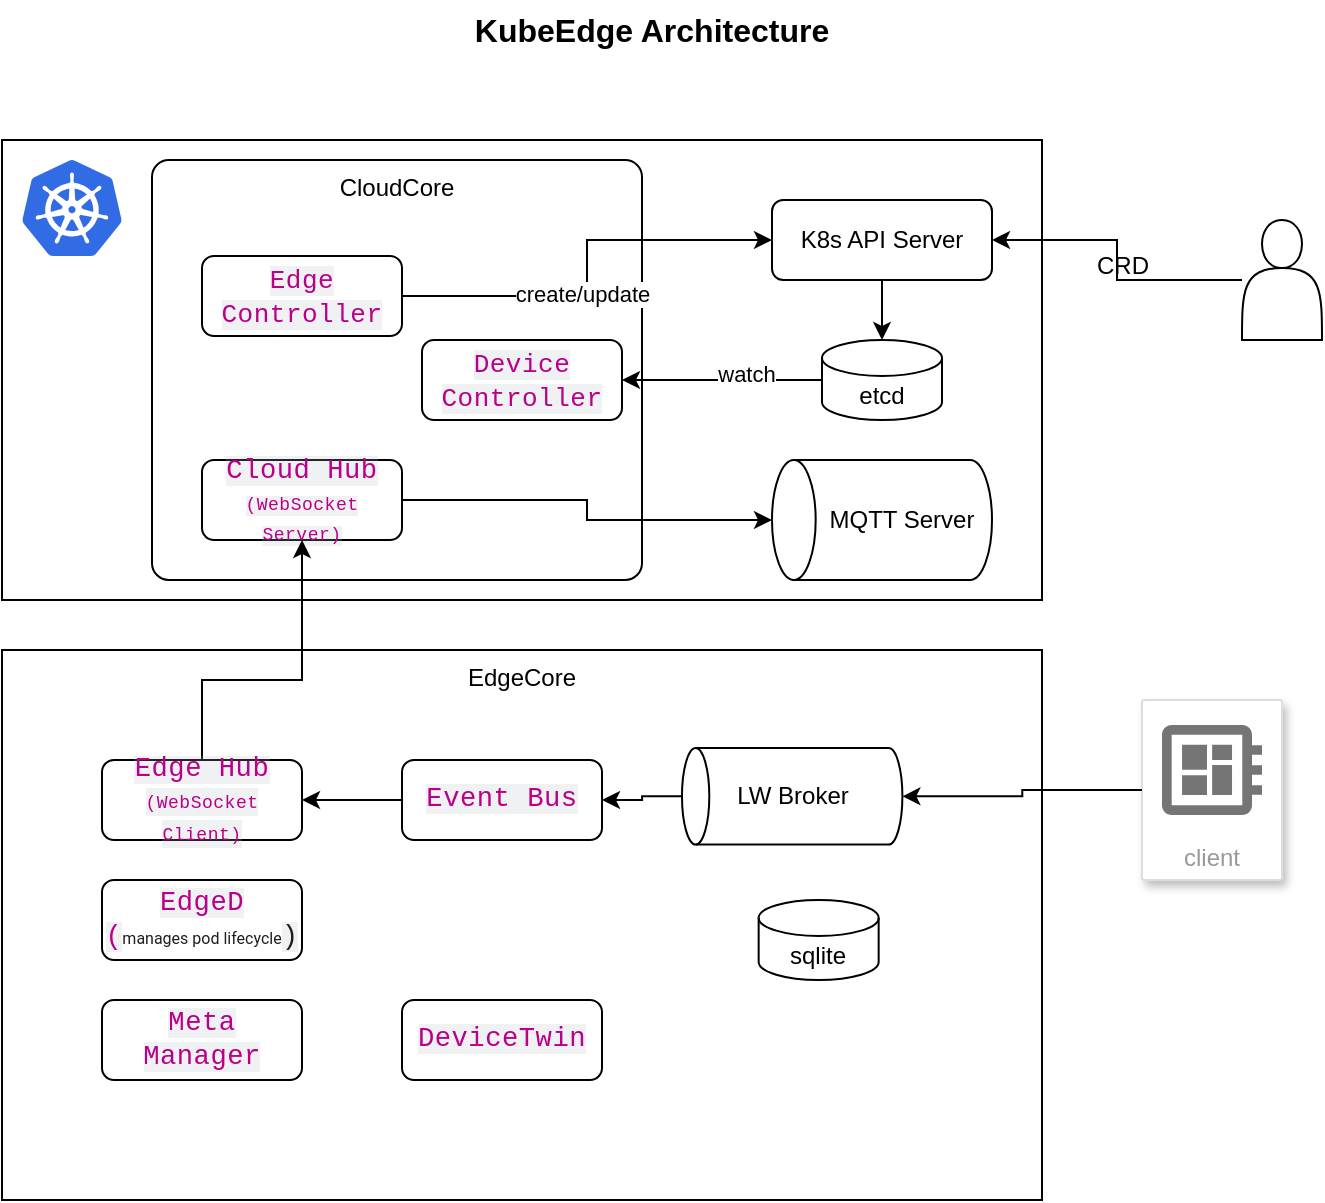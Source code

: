 <mxfile version="28.1.1">
  <diagram name="Page-1" id="Kl7iuOKc_XEdfUBPpo8f">
    <mxGraphModel dx="925" dy="551" grid="1" gridSize="10" guides="1" tooltips="1" connect="1" arrows="1" fold="1" page="1" pageScale="1" pageWidth="850" pageHeight="1100" math="0" shadow="0">
      <root>
        <mxCell id="0" />
        <mxCell id="1" parent="0" />
        <mxCell id="62GbrE6TORd7xZNesTIv-1" value="" style="rounded=1;whiteSpace=wrap;html=1;fillColor=none;arcSize=0;" parent="1" vertex="1">
          <mxGeometry x="100" y="100" width="520" height="230" as="geometry" />
        </mxCell>
        <mxCell id="62GbrE6TORd7xZNesTIv-2" value="" style="image;sketch=0;aspect=fixed;html=1;points=[];align=center;fontSize=12;image=img/lib/mscae/Kubernetes.svg;" parent="1" vertex="1">
          <mxGeometry x="110" y="110" width="50" height="48" as="geometry" />
        </mxCell>
        <mxCell id="62GbrE6TORd7xZNesTIv-3" value="CloudCore" style="rounded=1;whiteSpace=wrap;html=1;fillColor=none;arcSize=4;verticalAlign=top;" parent="1" vertex="1">
          <mxGeometry x="175" y="110" width="245" height="210" as="geometry" />
        </mxCell>
        <mxCell id="62GbrE6TORd7xZNesTIv-4" value="KubeEdge Architecture" style="text;html=1;align=center;verticalAlign=middle;whiteSpace=wrap;rounded=0;fontStyle=1;fontSize=16;" parent="1" vertex="1">
          <mxGeometry x="310" y="30" width="230" height="30" as="geometry" />
        </mxCell>
        <mxCell id="62GbrE6TORd7xZNesTIv-8" value="EdgeCore" style="rounded=1;whiteSpace=wrap;html=1;fillColor=none;arcSize=0;verticalAlign=top;" parent="1" vertex="1">
          <mxGeometry x="100" y="355" width="520" height="275" as="geometry" />
        </mxCell>
        <mxCell id="62GbrE6TORd7xZNesTIv-9" value="&lt;div style=&quot;&quot;&gt;&lt;font color=&quot;rgba(0, 0, 0, 0.88)&quot; face=&quot;ui-monospace, SFMono-Regular, SF Mono, Menlo, Consolas, Liberation Mono, monospace&quot;&gt;&lt;span style=&quot;font-size: 13.6px; letter-spacing: 0.25px; white-space-collapse: preserve-breaks; background-color: rgba(175, 184, 193, 0.2);&quot;&gt;Cloud Hub&lt;br&gt;&lt;/span&gt;&lt;/font&gt;&lt;/div&gt;&lt;div style=&quot;&quot;&gt;&lt;font color=&quot;rgba(0, 0, 0, 0.88)&quot; face=&quot;ui-monospace, SFMono-Regular, SF Mono, Menlo, Consolas, Liberation Mono, monospace&quot; style=&quot;font-size: 9px;&quot;&gt;&lt;span style=&quot;letter-spacing: 0.25px; white-space-collapse: preserve-breaks; background-color: rgba(175, 184, 193, 0.2);&quot;&gt;(WebSocket Server)&lt;/span&gt;&lt;/font&gt;&lt;/div&gt;" style="rounded=1;whiteSpace=wrap;html=1;align=center;" parent="1" vertex="1">
          <mxGeometry x="200" y="260" width="100" height="40" as="geometry" />
        </mxCell>
        <mxCell id="62GbrE6TORd7xZNesTIv-31" style="edgeStyle=orthogonalEdgeStyle;rounded=0;orthogonalLoop=1;jettySize=auto;html=1;entryX=0.5;entryY=1;entryDx=0;entryDy=0;" parent="1" source="62GbrE6TORd7xZNesTIv-10" target="62GbrE6TORd7xZNesTIv-9" edge="1">
          <mxGeometry relative="1" as="geometry">
            <Array as="points">
              <mxPoint x="200" y="370" />
              <mxPoint x="250" y="370" />
            </Array>
          </mxGeometry>
        </mxCell>
        <mxCell id="62GbrE6TORd7xZNesTIv-10" value="&lt;div style=&quot;&quot;&gt;&lt;font color=&quot;rgba(0, 0, 0, 0.88)&quot; face=&quot;ui-monospace, SFMono-Regular, SF Mono, Menlo, Consolas, Liberation Mono, monospace&quot;&gt;&lt;span style=&quot;letter-spacing: 0.25px; white-space-collapse: preserve-breaks; background-color: rgba(175, 184, 193, 0.2);&quot;&gt;&lt;span style=&quot;font-size: 13.6px;&quot;&gt;Edge Hub&lt;br&gt;&lt;/span&gt;&lt;font style=&quot;font-size: 9px;&quot;&gt;(WebSocket Client)&lt;/font&gt;&lt;/span&gt;&lt;/font&gt;&lt;/div&gt;" style="rounded=1;whiteSpace=wrap;html=1;align=center;" parent="1" vertex="1">
          <mxGeometry x="150" y="410" width="100" height="40" as="geometry" />
        </mxCell>
        <mxCell id="62GbrE6TORd7xZNesTIv-14" style="edgeStyle=orthogonalEdgeStyle;rounded=0;orthogonalLoop=1;jettySize=auto;html=1;entryX=0;entryY=0.5;entryDx=0;entryDy=0;" parent="1" source="62GbrE6TORd7xZNesTIv-12" target="62GbrE6TORd7xZNesTIv-13" edge="1">
          <mxGeometry relative="1" as="geometry" />
        </mxCell>
        <mxCell id="62GbrE6TORd7xZNesTIv-21" value="create/update" style="edgeLabel;html=1;align=center;verticalAlign=middle;resizable=0;points=[];" parent="62GbrE6TORd7xZNesTIv-14" vertex="1" connectable="0">
          <mxGeometry x="-0.155" y="1" relative="1" as="geometry">
            <mxPoint as="offset" />
          </mxGeometry>
        </mxCell>
        <mxCell id="62GbrE6TORd7xZNesTIv-12" value="&lt;div&gt;&lt;font color=&quot;rgba(0, 0, 0, 0.88)&quot; face=&quot;ui-monospace, SFMono-Regular, SF Mono, Menlo, Consolas, Liberation Mono, monospace&quot;&gt;&lt;span style=&quot;letter-spacing: 0.25px; white-space-collapse: preserve-breaks; background-color: rgba(175, 184, 193, 0.2);&quot;&gt;Edge&lt;br/&gt;Controller&lt;/span&gt;&lt;/font&gt;&lt;/div&gt;" style="rounded=1;whiteSpace=wrap;html=1;align=center;fontSize=13;" parent="1" vertex="1">
          <mxGeometry x="200" y="158" width="100" height="40" as="geometry" />
        </mxCell>
        <mxCell id="62GbrE6TORd7xZNesTIv-13" value="K8s API Server" style="rounded=1;whiteSpace=wrap;html=1;arcSize=14;" parent="1" vertex="1">
          <mxGeometry x="485" y="130" width="110" height="40" as="geometry" />
        </mxCell>
        <mxCell id="62GbrE6TORd7xZNesTIv-15" value="&lt;div&gt;&lt;font color=&quot;rgba(0, 0, 0, 0.88)&quot; face=&quot;ui-monospace, SFMono-Regular, SF Mono, Menlo, Consolas, Liberation Mono, monospace&quot;&gt;&lt;span style=&quot;letter-spacing: 0.25px; white-space-collapse: preserve-breaks; background-color: rgba(175, 184, 193, 0.2);&quot;&gt;Device&lt;br&gt;Controller&lt;/span&gt;&lt;/font&gt;&lt;/div&gt;" style="rounded=1;whiteSpace=wrap;html=1;align=center;fontSize=13;" parent="1" vertex="1">
          <mxGeometry x="310" y="200" width="100" height="40" as="geometry" />
        </mxCell>
        <mxCell id="62GbrE6TORd7xZNesTIv-16" value="" style="group" parent="1" vertex="1" connectable="0">
          <mxGeometry x="485" y="260" width="110" height="60" as="geometry" />
        </mxCell>
        <mxCell id="62GbrE6TORd7xZNesTIv-6" value="" style="shape=cylinder3;whiteSpace=wrap;html=1;boundedLbl=1;backgroundOutline=1;size=10.919;rotation=-90;" parent="62GbrE6TORd7xZNesTIv-16" vertex="1">
          <mxGeometry x="25" y="-25" width="60" height="110" as="geometry" />
        </mxCell>
        <mxCell id="62GbrE6TORd7xZNesTIv-7" value="MQTT Server" style="text;html=1;align=center;verticalAlign=middle;whiteSpace=wrap;rounded=0;" parent="62GbrE6TORd7xZNesTIv-16" vertex="1">
          <mxGeometry x="25" y="15" width="80" height="30" as="geometry" />
        </mxCell>
        <mxCell id="62GbrE6TORd7xZNesTIv-19" style="edgeStyle=orthogonalEdgeStyle;rounded=0;orthogonalLoop=1;jettySize=auto;html=1;entryX=1;entryY=0.5;entryDx=0;entryDy=0;" parent="1" source="62GbrE6TORd7xZNesTIv-17" target="62GbrE6TORd7xZNesTIv-15" edge="1">
          <mxGeometry relative="1" as="geometry">
            <Array as="points">
              <mxPoint x="440" y="220" />
              <mxPoint x="440" y="220" />
            </Array>
          </mxGeometry>
        </mxCell>
        <mxCell id="62GbrE6TORd7xZNesTIv-20" value="watch" style="edgeLabel;html=1;align=center;verticalAlign=middle;resizable=0;points=[];" parent="62GbrE6TORd7xZNesTIv-19" vertex="1" connectable="0">
          <mxGeometry x="-0.237" y="-3" relative="1" as="geometry">
            <mxPoint as="offset" />
          </mxGeometry>
        </mxCell>
        <mxCell id="62GbrE6TORd7xZNesTIv-17" value="etcd" style="shape=cylinder3;whiteSpace=wrap;html=1;boundedLbl=1;backgroundOutline=1;size=8.981;" parent="1" vertex="1">
          <mxGeometry x="510" y="200" width="60" height="40" as="geometry" />
        </mxCell>
        <mxCell id="62GbrE6TORd7xZNesTIv-18" style="edgeStyle=orthogonalEdgeStyle;rounded=0;orthogonalLoop=1;jettySize=auto;html=1;entryX=0.5;entryY=0;entryDx=0;entryDy=0;entryPerimeter=0;" parent="1" source="62GbrE6TORd7xZNesTIv-13" target="62GbrE6TORd7xZNesTIv-17" edge="1">
          <mxGeometry relative="1" as="geometry" />
        </mxCell>
        <mxCell id="62GbrE6TORd7xZNesTIv-22" style="edgeStyle=orthogonalEdgeStyle;rounded=0;orthogonalLoop=1;jettySize=auto;html=1;entryX=0.5;entryY=0;entryDx=0;entryDy=0;entryPerimeter=0;" parent="1" source="62GbrE6TORd7xZNesTIv-9" target="62GbrE6TORd7xZNesTIv-6" edge="1">
          <mxGeometry relative="1" as="geometry" />
        </mxCell>
        <mxCell id="62GbrE6TORd7xZNesTIv-32" style="edgeStyle=orthogonalEdgeStyle;rounded=0;orthogonalLoop=1;jettySize=auto;html=1;" parent="1" source="62GbrE6TORd7xZNesTIv-23" target="62GbrE6TORd7xZNesTIv-10" edge="1">
          <mxGeometry relative="1" as="geometry" />
        </mxCell>
        <mxCell id="62GbrE6TORd7xZNesTIv-23" value="&lt;div style=&quot;&quot;&gt;&lt;font face=&quot;ui-monospace, SFMono-Regular, SF Mono, Menlo, Consolas, Liberation Mono, monospace&quot; color=&quot;rgba(0, 0, 0, 0.88)&quot;&gt;&lt;span style=&quot;font-size: 13.6px; letter-spacing: 0.25px; white-space-collapse: preserve-breaks; background-color: rgba(175, 184, 193, 0.2);&quot;&gt;Event Bus&lt;/span&gt;&lt;/font&gt;&lt;/div&gt;" style="rounded=1;whiteSpace=wrap;html=1;align=center;" parent="1" vertex="1">
          <mxGeometry x="300" y="410" width="100" height="40" as="geometry" />
        </mxCell>
        <mxCell id="62GbrE6TORd7xZNesTIv-24" value="&lt;div style=&quot;&quot;&gt;&lt;font face=&quot;ui-monospace, SFMono-Regular, SF Mono, Menlo, Consolas, Liberation Mono, monospace&quot; color=&quot;rgba(0, 0, 0, 0.88)&quot;&gt;&lt;span style=&quot;font-size: 13.6px; letter-spacing: 0.25px; white-space-collapse: preserve-breaks; background-color: rgba(175, 184, 193, 0.2);&quot;&gt;DeviceTwin&lt;/span&gt;&lt;/font&gt;&lt;/div&gt;" style="rounded=1;whiteSpace=wrap;html=1;align=center;" parent="1" vertex="1">
          <mxGeometry x="300" y="530" width="100" height="40" as="geometry" />
        </mxCell>
        <mxCell id="62GbrE6TORd7xZNesTIv-25" value="sqlite" style="shape=cylinder3;whiteSpace=wrap;html=1;boundedLbl=1;backgroundOutline=1;size=8.981;" parent="1" vertex="1">
          <mxGeometry x="478.33" y="480" width="60" height="40" as="geometry" />
        </mxCell>
        <mxCell id="62GbrE6TORd7xZNesTIv-26" value="&lt;div style=&quot;&quot;&gt;&lt;font face=&quot;ui-monospace, SFMono-Regular, SF Mono, Menlo, Consolas, Liberation Mono, monospace&quot; color=&quot;rgba(0, 0, 0, 0.88)&quot;&gt;&lt;span style=&quot;font-size: 13.6px; letter-spacing: 0.25px; white-space-collapse: preserve-breaks; background-color: rgba(175, 184, 193, 0.2);&quot;&gt;EdgeD&lt;/span&gt;&lt;/font&gt;&lt;/div&gt;&lt;div style=&quot;&quot;&gt;&lt;font face=&quot;ui-monospace, SFMono-Regular, SF Mono, Menlo, Consolas, Liberation Mono, monospace&quot; color=&quot;rgba(0, 0, 0, 0.88)&quot;&gt;&lt;span style=&quot;font-size: 13.6px; letter-spacing: 0.25px; white-space-collapse: preserve-breaks; background-color: rgba(175, 184, 193, 0.2);&quot;&gt;(&lt;/span&gt;&lt;/font&gt;&lt;span style=&quot;color: rgb(28, 30, 33); font-family: Roboto, sans-serif; text-align: start; background-color: transparent;&quot;&gt;&lt;font style=&quot;font-size: 8px;&quot;&gt;manages pod lifecycle&lt;/font&gt;&lt;/span&gt;&lt;span style=&quot;background-color: light-dark(rgba(175, 184, 193, 0.2), rgb(73, 81, 89)); font-size: 13.6px; letter-spacing: 0.25px; white-space-collapse: preserve-breaks; color: light-dark(rgba(0, 0, 0, 0.88), rgb(237, 237, 237)); font-family: ui-monospace, SFMono-Regular, &amp;quot;SF Mono&amp;quot;, Menlo, Consolas, &amp;quot;Liberation Mono&amp;quot;, monospace;&quot;&gt;)&lt;/span&gt;&lt;/div&gt;" style="rounded=1;whiteSpace=wrap;html=1;align=center;" parent="1" vertex="1">
          <mxGeometry x="150" y="470" width="100" height="40" as="geometry" />
        </mxCell>
        <mxCell id="62GbrE6TORd7xZNesTIv-27" value="&lt;div style=&quot;&quot;&gt;&lt;font face=&quot;ui-monospace, SFMono-Regular, SF Mono, Menlo, Consolas, Liberation Mono, monospace&quot; color=&quot;rgba(0, 0, 0, 0.88)&quot;&gt;&lt;span style=&quot;font-size: 13.6px; letter-spacing: 0.25px; white-space-collapse: preserve-breaks; background-color: rgba(175, 184, 193, 0.2);&quot;&gt;Meta Manager&lt;/span&gt;&lt;/font&gt;&lt;/div&gt;" style="rounded=1;whiteSpace=wrap;html=1;align=center;" parent="1" vertex="1">
          <mxGeometry x="150" y="530" width="100" height="40" as="geometry" />
        </mxCell>
        <mxCell id="62GbrE6TORd7xZNesTIv-29" style="edgeStyle=orthogonalEdgeStyle;rounded=0;orthogonalLoop=1;jettySize=auto;html=1;entryX=1;entryY=0.5;entryDx=0;entryDy=0;" parent="1" source="62GbrE6TORd7xZNesTIv-28" target="62GbrE6TORd7xZNesTIv-13" edge="1">
          <mxGeometry relative="1" as="geometry" />
        </mxCell>
        <mxCell id="62GbrE6TORd7xZNesTIv-28" value="" style="shape=actor;whiteSpace=wrap;html=1;" parent="1" vertex="1">
          <mxGeometry x="720" y="140" width="40" height="60" as="geometry" />
        </mxCell>
        <mxCell id="62GbrE6TORd7xZNesTIv-30" value="CRD" style="text;html=1;align=center;verticalAlign=middle;resizable=0;points=[];autosize=1;strokeColor=none;fillColor=none;" parent="1" vertex="1">
          <mxGeometry x="635" y="148" width="50" height="30" as="geometry" />
        </mxCell>
        <mxCell id="62GbrE6TORd7xZNesTIv-36" value="" style="group" parent="1" vertex="1" connectable="0">
          <mxGeometry x="439.995" y="400.005" width="136.67" height="83.23" as="geometry" />
        </mxCell>
        <mxCell id="62GbrE6TORd7xZNesTIv-34" value="" style="shape=cylinder3;whiteSpace=wrap;html=1;boundedLbl=1;backgroundOutline=1;size=6.828;rotation=-90;" parent="62GbrE6TORd7xZNesTIv-36" vertex="1">
          <mxGeometry x="30.97" y="-26.97" width="48.26" height="110.2" as="geometry" />
        </mxCell>
        <mxCell id="62GbrE6TORd7xZNesTIv-35" value="LW Broker" style="text;html=1;align=center;verticalAlign=middle;whiteSpace=wrap;rounded=0;" parent="62GbrE6TORd7xZNesTIv-36" vertex="1">
          <mxGeometry x="19.68" y="18.13" width="70.84" height="20" as="geometry" />
        </mxCell>
        <mxCell id="62GbrE6TORd7xZNesTIv-39" style="edgeStyle=orthogonalEdgeStyle;rounded=0;orthogonalLoop=1;jettySize=auto;html=1;entryX=1;entryY=0.5;entryDx=0;entryDy=0;" parent="1" source="62GbrE6TORd7xZNesTIv-34" target="62GbrE6TORd7xZNesTIv-23" edge="1">
          <mxGeometry relative="1" as="geometry" />
        </mxCell>
        <mxCell id="62GbrE6TORd7xZNesTIv-41" value="client" style="fillColor=#ffffff;strokeColor=#dddddd;shadow=1;strokeWidth=1;rounded=1;absoluteArcSize=1;arcSize=2;labelPosition=center;verticalLabelPosition=middle;align=center;verticalAlign=bottom;spacingLeft=0;fontColor=#999999;fontSize=12;whiteSpace=wrap;spacingBottom=2;html=1;" parent="1" vertex="1">
          <mxGeometry x="670" y="380" width="70" height="90" as="geometry" />
        </mxCell>
        <mxCell id="62GbrE6TORd7xZNesTIv-42" value="" style="sketch=0;dashed=0;connectable=0;html=1;fillColor=#757575;strokeColor=none;shape=mxgraph.gcp2.circuit_board;part=1;" parent="62GbrE6TORd7xZNesTIv-41" vertex="1">
          <mxGeometry x="0.5" width="50" height="45" relative="1" as="geometry">
            <mxPoint x="-25" y="12.5" as="offset" />
          </mxGeometry>
        </mxCell>
        <mxCell id="62GbrE6TORd7xZNesTIv-43" style="edgeStyle=orthogonalEdgeStyle;rounded=0;orthogonalLoop=1;jettySize=auto;html=1;entryX=0.5;entryY=1;entryDx=0;entryDy=0;entryPerimeter=0;" parent="1" source="62GbrE6TORd7xZNesTIv-41" target="62GbrE6TORd7xZNesTIv-34" edge="1">
          <mxGeometry relative="1" as="geometry" />
        </mxCell>
      </root>
    </mxGraphModel>
  </diagram>
</mxfile>

